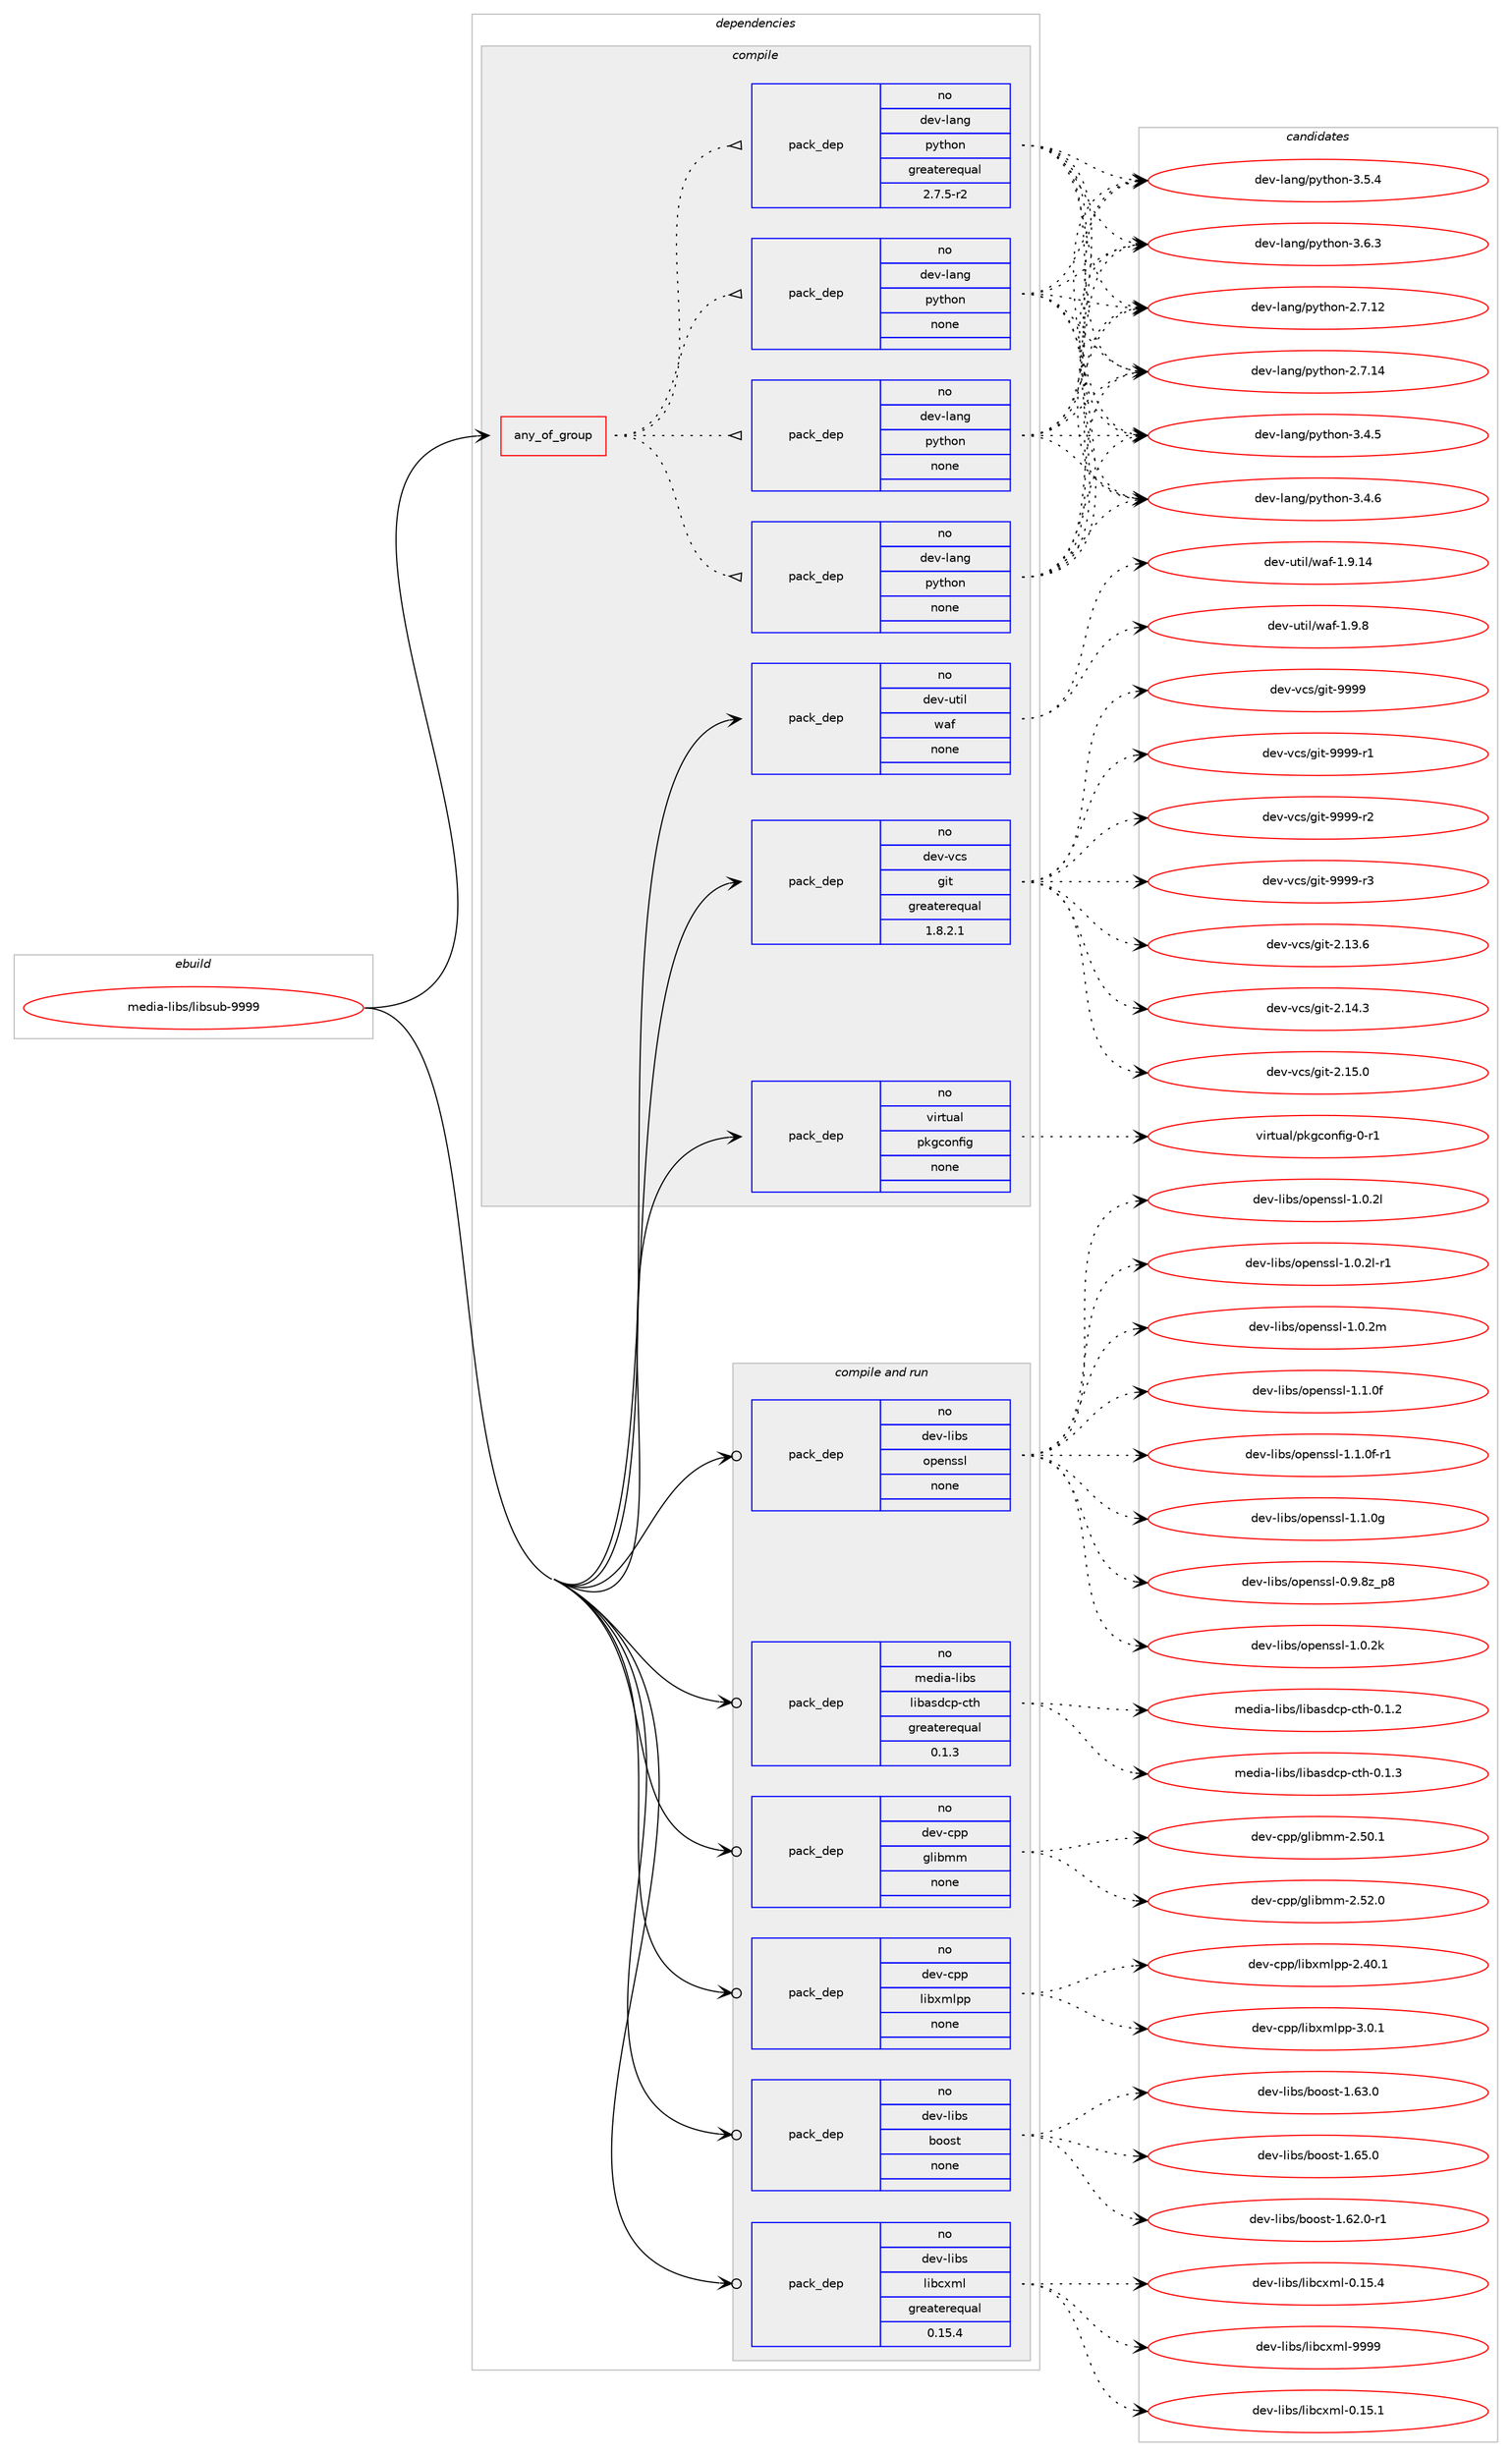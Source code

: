 digraph prolog {

# *************
# Graph options
# *************

newrank=true;
concentrate=true;
compound=true;
graph [rankdir=LR,fontname=Helvetica,fontsize=10,ranksep=1.5];#, ranksep=2.5, nodesep=0.2];
edge  [arrowhead=vee];
node  [fontname=Helvetica,fontsize=10];

# **********
# The ebuild
# **********

subgraph cluster_leftcol {
color=gray;
rank=same;
label=<<i>ebuild</i>>;
id [label="media-libs/libsub-9999", color=red, width=4, href="../media-libs/libsub-9999.svg"];
}

# ****************
# The dependencies
# ****************

subgraph cluster_midcol {
color=gray;
label=<<i>dependencies</i>>;
subgraph cluster_compile {
fillcolor="#eeeeee";
style=filled;
label=<<i>compile</i>>;
subgraph any5606 {
dependency365766 [label=<<TABLE BORDER="0" CELLBORDER="1" CELLSPACING="0" CELLPADDING="4"><TR><TD CELLPADDING="10">any_of_group</TD></TR></TABLE>>, shape=none, color=red];subgraph pack269899 {
dependency365767 [label=<<TABLE BORDER="0" CELLBORDER="1" CELLSPACING="0" CELLPADDING="4" WIDTH="220"><TR><TD ROWSPAN="6" CELLPADDING="30">pack_dep</TD></TR><TR><TD WIDTH="110">no</TD></TR><TR><TD>dev-lang</TD></TR><TR><TD>python</TD></TR><TR><TD>none</TD></TR><TR><TD></TD></TR></TABLE>>, shape=none, color=blue];
}
dependency365766:e -> dependency365767:w [weight=20,style="dotted",arrowhead="oinv"];
subgraph pack269900 {
dependency365768 [label=<<TABLE BORDER="0" CELLBORDER="1" CELLSPACING="0" CELLPADDING="4" WIDTH="220"><TR><TD ROWSPAN="6" CELLPADDING="30">pack_dep</TD></TR><TR><TD WIDTH="110">no</TD></TR><TR><TD>dev-lang</TD></TR><TR><TD>python</TD></TR><TR><TD>none</TD></TR><TR><TD></TD></TR></TABLE>>, shape=none, color=blue];
}
dependency365766:e -> dependency365768:w [weight=20,style="dotted",arrowhead="oinv"];
subgraph pack269901 {
dependency365769 [label=<<TABLE BORDER="0" CELLBORDER="1" CELLSPACING="0" CELLPADDING="4" WIDTH="220"><TR><TD ROWSPAN="6" CELLPADDING="30">pack_dep</TD></TR><TR><TD WIDTH="110">no</TD></TR><TR><TD>dev-lang</TD></TR><TR><TD>python</TD></TR><TR><TD>none</TD></TR><TR><TD></TD></TR></TABLE>>, shape=none, color=blue];
}
dependency365766:e -> dependency365769:w [weight=20,style="dotted",arrowhead="oinv"];
subgraph pack269902 {
dependency365770 [label=<<TABLE BORDER="0" CELLBORDER="1" CELLSPACING="0" CELLPADDING="4" WIDTH="220"><TR><TD ROWSPAN="6" CELLPADDING="30">pack_dep</TD></TR><TR><TD WIDTH="110">no</TD></TR><TR><TD>dev-lang</TD></TR><TR><TD>python</TD></TR><TR><TD>greaterequal</TD></TR><TR><TD>2.7.5-r2</TD></TR></TABLE>>, shape=none, color=blue];
}
dependency365766:e -> dependency365770:w [weight=20,style="dotted",arrowhead="oinv"];
}
id:e -> dependency365766:w [weight=20,style="solid",arrowhead="vee"];
subgraph pack269903 {
dependency365771 [label=<<TABLE BORDER="0" CELLBORDER="1" CELLSPACING="0" CELLPADDING="4" WIDTH="220"><TR><TD ROWSPAN="6" CELLPADDING="30">pack_dep</TD></TR><TR><TD WIDTH="110">no</TD></TR><TR><TD>dev-util</TD></TR><TR><TD>waf</TD></TR><TR><TD>none</TD></TR><TR><TD></TD></TR></TABLE>>, shape=none, color=blue];
}
id:e -> dependency365771:w [weight=20,style="solid",arrowhead="vee"];
subgraph pack269904 {
dependency365772 [label=<<TABLE BORDER="0" CELLBORDER="1" CELLSPACING="0" CELLPADDING="4" WIDTH="220"><TR><TD ROWSPAN="6" CELLPADDING="30">pack_dep</TD></TR><TR><TD WIDTH="110">no</TD></TR><TR><TD>dev-vcs</TD></TR><TR><TD>git</TD></TR><TR><TD>greaterequal</TD></TR><TR><TD>1.8.2.1</TD></TR></TABLE>>, shape=none, color=blue];
}
id:e -> dependency365772:w [weight=20,style="solid",arrowhead="vee"];
subgraph pack269905 {
dependency365773 [label=<<TABLE BORDER="0" CELLBORDER="1" CELLSPACING="0" CELLPADDING="4" WIDTH="220"><TR><TD ROWSPAN="6" CELLPADDING="30">pack_dep</TD></TR><TR><TD WIDTH="110">no</TD></TR><TR><TD>virtual</TD></TR><TR><TD>pkgconfig</TD></TR><TR><TD>none</TD></TR><TR><TD></TD></TR></TABLE>>, shape=none, color=blue];
}
id:e -> dependency365773:w [weight=20,style="solid",arrowhead="vee"];
}
subgraph cluster_compileandrun {
fillcolor="#eeeeee";
style=filled;
label=<<i>compile and run</i>>;
subgraph pack269906 {
dependency365774 [label=<<TABLE BORDER="0" CELLBORDER="1" CELLSPACING="0" CELLPADDING="4" WIDTH="220"><TR><TD ROWSPAN="6" CELLPADDING="30">pack_dep</TD></TR><TR><TD WIDTH="110">no</TD></TR><TR><TD>dev-cpp</TD></TR><TR><TD>glibmm</TD></TR><TR><TD>none</TD></TR><TR><TD></TD></TR></TABLE>>, shape=none, color=blue];
}
id:e -> dependency365774:w [weight=20,style="solid",arrowhead="odotvee"];
subgraph pack269907 {
dependency365775 [label=<<TABLE BORDER="0" CELLBORDER="1" CELLSPACING="0" CELLPADDING="4" WIDTH="220"><TR><TD ROWSPAN="6" CELLPADDING="30">pack_dep</TD></TR><TR><TD WIDTH="110">no</TD></TR><TR><TD>dev-cpp</TD></TR><TR><TD>libxmlpp</TD></TR><TR><TD>none</TD></TR><TR><TD></TD></TR></TABLE>>, shape=none, color=blue];
}
id:e -> dependency365775:w [weight=20,style="solid",arrowhead="odotvee"];
subgraph pack269908 {
dependency365776 [label=<<TABLE BORDER="0" CELLBORDER="1" CELLSPACING="0" CELLPADDING="4" WIDTH="220"><TR><TD ROWSPAN="6" CELLPADDING="30">pack_dep</TD></TR><TR><TD WIDTH="110">no</TD></TR><TR><TD>dev-libs</TD></TR><TR><TD>boost</TD></TR><TR><TD>none</TD></TR><TR><TD></TD></TR></TABLE>>, shape=none, color=blue];
}
id:e -> dependency365776:w [weight=20,style="solid",arrowhead="odotvee"];
subgraph pack269909 {
dependency365777 [label=<<TABLE BORDER="0" CELLBORDER="1" CELLSPACING="0" CELLPADDING="4" WIDTH="220"><TR><TD ROWSPAN="6" CELLPADDING="30">pack_dep</TD></TR><TR><TD WIDTH="110">no</TD></TR><TR><TD>dev-libs</TD></TR><TR><TD>libcxml</TD></TR><TR><TD>greaterequal</TD></TR><TR><TD>0.15.4</TD></TR></TABLE>>, shape=none, color=blue];
}
id:e -> dependency365777:w [weight=20,style="solid",arrowhead="odotvee"];
subgraph pack269910 {
dependency365778 [label=<<TABLE BORDER="0" CELLBORDER="1" CELLSPACING="0" CELLPADDING="4" WIDTH="220"><TR><TD ROWSPAN="6" CELLPADDING="30">pack_dep</TD></TR><TR><TD WIDTH="110">no</TD></TR><TR><TD>dev-libs</TD></TR><TR><TD>openssl</TD></TR><TR><TD>none</TD></TR><TR><TD></TD></TR></TABLE>>, shape=none, color=blue];
}
id:e -> dependency365778:w [weight=20,style="solid",arrowhead="odotvee"];
subgraph pack269911 {
dependency365779 [label=<<TABLE BORDER="0" CELLBORDER="1" CELLSPACING="0" CELLPADDING="4" WIDTH="220"><TR><TD ROWSPAN="6" CELLPADDING="30">pack_dep</TD></TR><TR><TD WIDTH="110">no</TD></TR><TR><TD>media-libs</TD></TR><TR><TD>libasdcp-cth</TD></TR><TR><TD>greaterequal</TD></TR><TR><TD>0.1.3</TD></TR></TABLE>>, shape=none, color=blue];
}
id:e -> dependency365779:w [weight=20,style="solid",arrowhead="odotvee"];
}
subgraph cluster_run {
fillcolor="#eeeeee";
style=filled;
label=<<i>run</i>>;
}
}

# **************
# The candidates
# **************

subgraph cluster_choices {
rank=same;
color=gray;
label=<<i>candidates</i>>;

subgraph choice269899 {
color=black;
nodesep=1;
choice10010111845108971101034711212111610411111045504655464950 [label="dev-lang/python-2.7.12", color=red, width=4,href="../dev-lang/python-2.7.12.svg"];
choice10010111845108971101034711212111610411111045504655464952 [label="dev-lang/python-2.7.14", color=red, width=4,href="../dev-lang/python-2.7.14.svg"];
choice100101118451089711010347112121116104111110455146524653 [label="dev-lang/python-3.4.5", color=red, width=4,href="../dev-lang/python-3.4.5.svg"];
choice100101118451089711010347112121116104111110455146524654 [label="dev-lang/python-3.4.6", color=red, width=4,href="../dev-lang/python-3.4.6.svg"];
choice100101118451089711010347112121116104111110455146534652 [label="dev-lang/python-3.5.4", color=red, width=4,href="../dev-lang/python-3.5.4.svg"];
choice100101118451089711010347112121116104111110455146544651 [label="dev-lang/python-3.6.3", color=red, width=4,href="../dev-lang/python-3.6.3.svg"];
dependency365767:e -> choice10010111845108971101034711212111610411111045504655464950:w [style=dotted,weight="100"];
dependency365767:e -> choice10010111845108971101034711212111610411111045504655464952:w [style=dotted,weight="100"];
dependency365767:e -> choice100101118451089711010347112121116104111110455146524653:w [style=dotted,weight="100"];
dependency365767:e -> choice100101118451089711010347112121116104111110455146524654:w [style=dotted,weight="100"];
dependency365767:e -> choice100101118451089711010347112121116104111110455146534652:w [style=dotted,weight="100"];
dependency365767:e -> choice100101118451089711010347112121116104111110455146544651:w [style=dotted,weight="100"];
}
subgraph choice269900 {
color=black;
nodesep=1;
choice10010111845108971101034711212111610411111045504655464950 [label="dev-lang/python-2.7.12", color=red, width=4,href="../dev-lang/python-2.7.12.svg"];
choice10010111845108971101034711212111610411111045504655464952 [label="dev-lang/python-2.7.14", color=red, width=4,href="../dev-lang/python-2.7.14.svg"];
choice100101118451089711010347112121116104111110455146524653 [label="dev-lang/python-3.4.5", color=red, width=4,href="../dev-lang/python-3.4.5.svg"];
choice100101118451089711010347112121116104111110455146524654 [label="dev-lang/python-3.4.6", color=red, width=4,href="../dev-lang/python-3.4.6.svg"];
choice100101118451089711010347112121116104111110455146534652 [label="dev-lang/python-3.5.4", color=red, width=4,href="../dev-lang/python-3.5.4.svg"];
choice100101118451089711010347112121116104111110455146544651 [label="dev-lang/python-3.6.3", color=red, width=4,href="../dev-lang/python-3.6.3.svg"];
dependency365768:e -> choice10010111845108971101034711212111610411111045504655464950:w [style=dotted,weight="100"];
dependency365768:e -> choice10010111845108971101034711212111610411111045504655464952:w [style=dotted,weight="100"];
dependency365768:e -> choice100101118451089711010347112121116104111110455146524653:w [style=dotted,weight="100"];
dependency365768:e -> choice100101118451089711010347112121116104111110455146524654:w [style=dotted,weight="100"];
dependency365768:e -> choice100101118451089711010347112121116104111110455146534652:w [style=dotted,weight="100"];
dependency365768:e -> choice100101118451089711010347112121116104111110455146544651:w [style=dotted,weight="100"];
}
subgraph choice269901 {
color=black;
nodesep=1;
choice10010111845108971101034711212111610411111045504655464950 [label="dev-lang/python-2.7.12", color=red, width=4,href="../dev-lang/python-2.7.12.svg"];
choice10010111845108971101034711212111610411111045504655464952 [label="dev-lang/python-2.7.14", color=red, width=4,href="../dev-lang/python-2.7.14.svg"];
choice100101118451089711010347112121116104111110455146524653 [label="dev-lang/python-3.4.5", color=red, width=4,href="../dev-lang/python-3.4.5.svg"];
choice100101118451089711010347112121116104111110455146524654 [label="dev-lang/python-3.4.6", color=red, width=4,href="../dev-lang/python-3.4.6.svg"];
choice100101118451089711010347112121116104111110455146534652 [label="dev-lang/python-3.5.4", color=red, width=4,href="../dev-lang/python-3.5.4.svg"];
choice100101118451089711010347112121116104111110455146544651 [label="dev-lang/python-3.6.3", color=red, width=4,href="../dev-lang/python-3.6.3.svg"];
dependency365769:e -> choice10010111845108971101034711212111610411111045504655464950:w [style=dotted,weight="100"];
dependency365769:e -> choice10010111845108971101034711212111610411111045504655464952:w [style=dotted,weight="100"];
dependency365769:e -> choice100101118451089711010347112121116104111110455146524653:w [style=dotted,weight="100"];
dependency365769:e -> choice100101118451089711010347112121116104111110455146524654:w [style=dotted,weight="100"];
dependency365769:e -> choice100101118451089711010347112121116104111110455146534652:w [style=dotted,weight="100"];
dependency365769:e -> choice100101118451089711010347112121116104111110455146544651:w [style=dotted,weight="100"];
}
subgraph choice269902 {
color=black;
nodesep=1;
choice10010111845108971101034711212111610411111045504655464950 [label="dev-lang/python-2.7.12", color=red, width=4,href="../dev-lang/python-2.7.12.svg"];
choice10010111845108971101034711212111610411111045504655464952 [label="dev-lang/python-2.7.14", color=red, width=4,href="../dev-lang/python-2.7.14.svg"];
choice100101118451089711010347112121116104111110455146524653 [label="dev-lang/python-3.4.5", color=red, width=4,href="../dev-lang/python-3.4.5.svg"];
choice100101118451089711010347112121116104111110455146524654 [label="dev-lang/python-3.4.6", color=red, width=4,href="../dev-lang/python-3.4.6.svg"];
choice100101118451089711010347112121116104111110455146534652 [label="dev-lang/python-3.5.4", color=red, width=4,href="../dev-lang/python-3.5.4.svg"];
choice100101118451089711010347112121116104111110455146544651 [label="dev-lang/python-3.6.3", color=red, width=4,href="../dev-lang/python-3.6.3.svg"];
dependency365770:e -> choice10010111845108971101034711212111610411111045504655464950:w [style=dotted,weight="100"];
dependency365770:e -> choice10010111845108971101034711212111610411111045504655464952:w [style=dotted,weight="100"];
dependency365770:e -> choice100101118451089711010347112121116104111110455146524653:w [style=dotted,weight="100"];
dependency365770:e -> choice100101118451089711010347112121116104111110455146524654:w [style=dotted,weight="100"];
dependency365770:e -> choice100101118451089711010347112121116104111110455146534652:w [style=dotted,weight="100"];
dependency365770:e -> choice100101118451089711010347112121116104111110455146544651:w [style=dotted,weight="100"];
}
subgraph choice269903 {
color=black;
nodesep=1;
choice10010111845117116105108471199710245494657464952 [label="dev-util/waf-1.9.14", color=red, width=4,href="../dev-util/waf-1.9.14.svg"];
choice100101118451171161051084711997102454946574656 [label="dev-util/waf-1.9.8", color=red, width=4,href="../dev-util/waf-1.9.8.svg"];
dependency365771:e -> choice10010111845117116105108471199710245494657464952:w [style=dotted,weight="100"];
dependency365771:e -> choice100101118451171161051084711997102454946574656:w [style=dotted,weight="100"];
}
subgraph choice269904 {
color=black;
nodesep=1;
choice10010111845118991154710310511645504649514654 [label="dev-vcs/git-2.13.6", color=red, width=4,href="../dev-vcs/git-2.13.6.svg"];
choice10010111845118991154710310511645504649524651 [label="dev-vcs/git-2.14.3", color=red, width=4,href="../dev-vcs/git-2.14.3.svg"];
choice10010111845118991154710310511645504649534648 [label="dev-vcs/git-2.15.0", color=red, width=4,href="../dev-vcs/git-2.15.0.svg"];
choice1001011184511899115471031051164557575757 [label="dev-vcs/git-9999", color=red, width=4,href="../dev-vcs/git-9999.svg"];
choice10010111845118991154710310511645575757574511449 [label="dev-vcs/git-9999-r1", color=red, width=4,href="../dev-vcs/git-9999-r1.svg"];
choice10010111845118991154710310511645575757574511450 [label="dev-vcs/git-9999-r2", color=red, width=4,href="../dev-vcs/git-9999-r2.svg"];
choice10010111845118991154710310511645575757574511451 [label="dev-vcs/git-9999-r3", color=red, width=4,href="../dev-vcs/git-9999-r3.svg"];
dependency365772:e -> choice10010111845118991154710310511645504649514654:w [style=dotted,weight="100"];
dependency365772:e -> choice10010111845118991154710310511645504649524651:w [style=dotted,weight="100"];
dependency365772:e -> choice10010111845118991154710310511645504649534648:w [style=dotted,weight="100"];
dependency365772:e -> choice1001011184511899115471031051164557575757:w [style=dotted,weight="100"];
dependency365772:e -> choice10010111845118991154710310511645575757574511449:w [style=dotted,weight="100"];
dependency365772:e -> choice10010111845118991154710310511645575757574511450:w [style=dotted,weight="100"];
dependency365772:e -> choice10010111845118991154710310511645575757574511451:w [style=dotted,weight="100"];
}
subgraph choice269905 {
color=black;
nodesep=1;
choice11810511411611797108471121071039911111010210510345484511449 [label="virtual/pkgconfig-0-r1", color=red, width=4,href="../virtual/pkgconfig-0-r1.svg"];
dependency365773:e -> choice11810511411611797108471121071039911111010210510345484511449:w [style=dotted,weight="100"];
}
subgraph choice269906 {
color=black;
nodesep=1;
choice1001011184599112112471031081059810910945504653484649 [label="dev-cpp/glibmm-2.50.1", color=red, width=4,href="../dev-cpp/glibmm-2.50.1.svg"];
choice1001011184599112112471031081059810910945504653504648 [label="dev-cpp/glibmm-2.52.0", color=red, width=4,href="../dev-cpp/glibmm-2.52.0.svg"];
dependency365774:e -> choice1001011184599112112471031081059810910945504653484649:w [style=dotted,weight="100"];
dependency365774:e -> choice1001011184599112112471031081059810910945504653504648:w [style=dotted,weight="100"];
}
subgraph choice269907 {
color=black;
nodesep=1;
choice1001011184599112112471081059812010910811211245504652484649 [label="dev-cpp/libxmlpp-2.40.1", color=red, width=4,href="../dev-cpp/libxmlpp-2.40.1.svg"];
choice10010111845991121124710810598120109108112112455146484649 [label="dev-cpp/libxmlpp-3.0.1", color=red, width=4,href="../dev-cpp/libxmlpp-3.0.1.svg"];
dependency365775:e -> choice1001011184599112112471081059812010910811211245504652484649:w [style=dotted,weight="100"];
dependency365775:e -> choice10010111845991121124710810598120109108112112455146484649:w [style=dotted,weight="100"];
}
subgraph choice269908 {
color=black;
nodesep=1;
choice10010111845108105981154798111111115116454946545046484511449 [label="dev-libs/boost-1.62.0-r1", color=red, width=4,href="../dev-libs/boost-1.62.0-r1.svg"];
choice1001011184510810598115479811111111511645494654514648 [label="dev-libs/boost-1.63.0", color=red, width=4,href="../dev-libs/boost-1.63.0.svg"];
choice1001011184510810598115479811111111511645494654534648 [label="dev-libs/boost-1.65.0", color=red, width=4,href="../dev-libs/boost-1.65.0.svg"];
dependency365776:e -> choice10010111845108105981154798111111115116454946545046484511449:w [style=dotted,weight="100"];
dependency365776:e -> choice1001011184510810598115479811111111511645494654514648:w [style=dotted,weight="100"];
dependency365776:e -> choice1001011184510810598115479811111111511645494654534648:w [style=dotted,weight="100"];
}
subgraph choice269909 {
color=black;
nodesep=1;
choice100101118451081059811547108105989912010910845484649534649 [label="dev-libs/libcxml-0.15.1", color=red, width=4,href="../dev-libs/libcxml-0.15.1.svg"];
choice100101118451081059811547108105989912010910845484649534652 [label="dev-libs/libcxml-0.15.4", color=red, width=4,href="../dev-libs/libcxml-0.15.4.svg"];
choice10010111845108105981154710810598991201091084557575757 [label="dev-libs/libcxml-9999", color=red, width=4,href="../dev-libs/libcxml-9999.svg"];
dependency365777:e -> choice100101118451081059811547108105989912010910845484649534649:w [style=dotted,weight="100"];
dependency365777:e -> choice100101118451081059811547108105989912010910845484649534652:w [style=dotted,weight="100"];
dependency365777:e -> choice10010111845108105981154710810598991201091084557575757:w [style=dotted,weight="100"];
}
subgraph choice269910 {
color=black;
nodesep=1;
choice1001011184510810598115471111121011101151151084548465746561229511256 [label="dev-libs/openssl-0.9.8z_p8", color=red, width=4,href="../dev-libs/openssl-0.9.8z_p8.svg"];
choice100101118451081059811547111112101110115115108454946484650107 [label="dev-libs/openssl-1.0.2k", color=red, width=4,href="../dev-libs/openssl-1.0.2k.svg"];
choice100101118451081059811547111112101110115115108454946484650108 [label="dev-libs/openssl-1.0.2l", color=red, width=4,href="../dev-libs/openssl-1.0.2l.svg"];
choice1001011184510810598115471111121011101151151084549464846501084511449 [label="dev-libs/openssl-1.0.2l-r1", color=red, width=4,href="../dev-libs/openssl-1.0.2l-r1.svg"];
choice100101118451081059811547111112101110115115108454946484650109 [label="dev-libs/openssl-1.0.2m", color=red, width=4,href="../dev-libs/openssl-1.0.2m.svg"];
choice100101118451081059811547111112101110115115108454946494648102 [label="dev-libs/openssl-1.1.0f", color=red, width=4,href="../dev-libs/openssl-1.1.0f.svg"];
choice1001011184510810598115471111121011101151151084549464946481024511449 [label="dev-libs/openssl-1.1.0f-r1", color=red, width=4,href="../dev-libs/openssl-1.1.0f-r1.svg"];
choice100101118451081059811547111112101110115115108454946494648103 [label="dev-libs/openssl-1.1.0g", color=red, width=4,href="../dev-libs/openssl-1.1.0g.svg"];
dependency365778:e -> choice1001011184510810598115471111121011101151151084548465746561229511256:w [style=dotted,weight="100"];
dependency365778:e -> choice100101118451081059811547111112101110115115108454946484650107:w [style=dotted,weight="100"];
dependency365778:e -> choice100101118451081059811547111112101110115115108454946484650108:w [style=dotted,weight="100"];
dependency365778:e -> choice1001011184510810598115471111121011101151151084549464846501084511449:w [style=dotted,weight="100"];
dependency365778:e -> choice100101118451081059811547111112101110115115108454946484650109:w [style=dotted,weight="100"];
dependency365778:e -> choice100101118451081059811547111112101110115115108454946494648102:w [style=dotted,weight="100"];
dependency365778:e -> choice1001011184510810598115471111121011101151151084549464946481024511449:w [style=dotted,weight="100"];
dependency365778:e -> choice100101118451081059811547111112101110115115108454946494648103:w [style=dotted,weight="100"];
}
subgraph choice269911 {
color=black;
nodesep=1;
choice109101100105974510810598115471081059897115100991124599116104454846494650 [label="media-libs/libasdcp-cth-0.1.2", color=red, width=4,href="../media-libs/libasdcp-cth-0.1.2.svg"];
choice109101100105974510810598115471081059897115100991124599116104454846494651 [label="media-libs/libasdcp-cth-0.1.3", color=red, width=4,href="../media-libs/libasdcp-cth-0.1.3.svg"];
dependency365779:e -> choice109101100105974510810598115471081059897115100991124599116104454846494650:w [style=dotted,weight="100"];
dependency365779:e -> choice109101100105974510810598115471081059897115100991124599116104454846494651:w [style=dotted,weight="100"];
}
}

}

